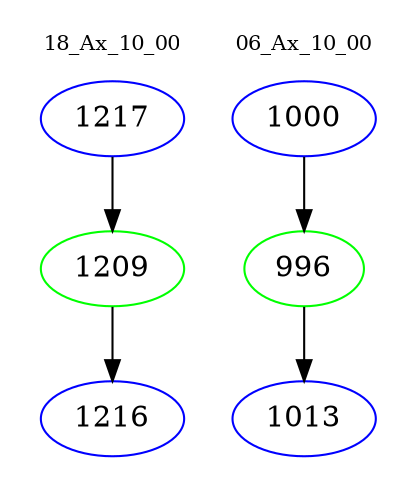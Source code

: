 digraph{
subgraph cluster_0 {
color = white
label = "18_Ax_10_00";
fontsize=10;
T0_1217 [label="1217", color="blue"]
T0_1217 -> T0_1209 [color="black"]
T0_1209 [label="1209", color="green"]
T0_1209 -> T0_1216 [color="black"]
T0_1216 [label="1216", color="blue"]
}
subgraph cluster_1 {
color = white
label = "06_Ax_10_00";
fontsize=10;
T1_1000 [label="1000", color="blue"]
T1_1000 -> T1_996 [color="black"]
T1_996 [label="996", color="green"]
T1_996 -> T1_1013 [color="black"]
T1_1013 [label="1013", color="blue"]
}
}
